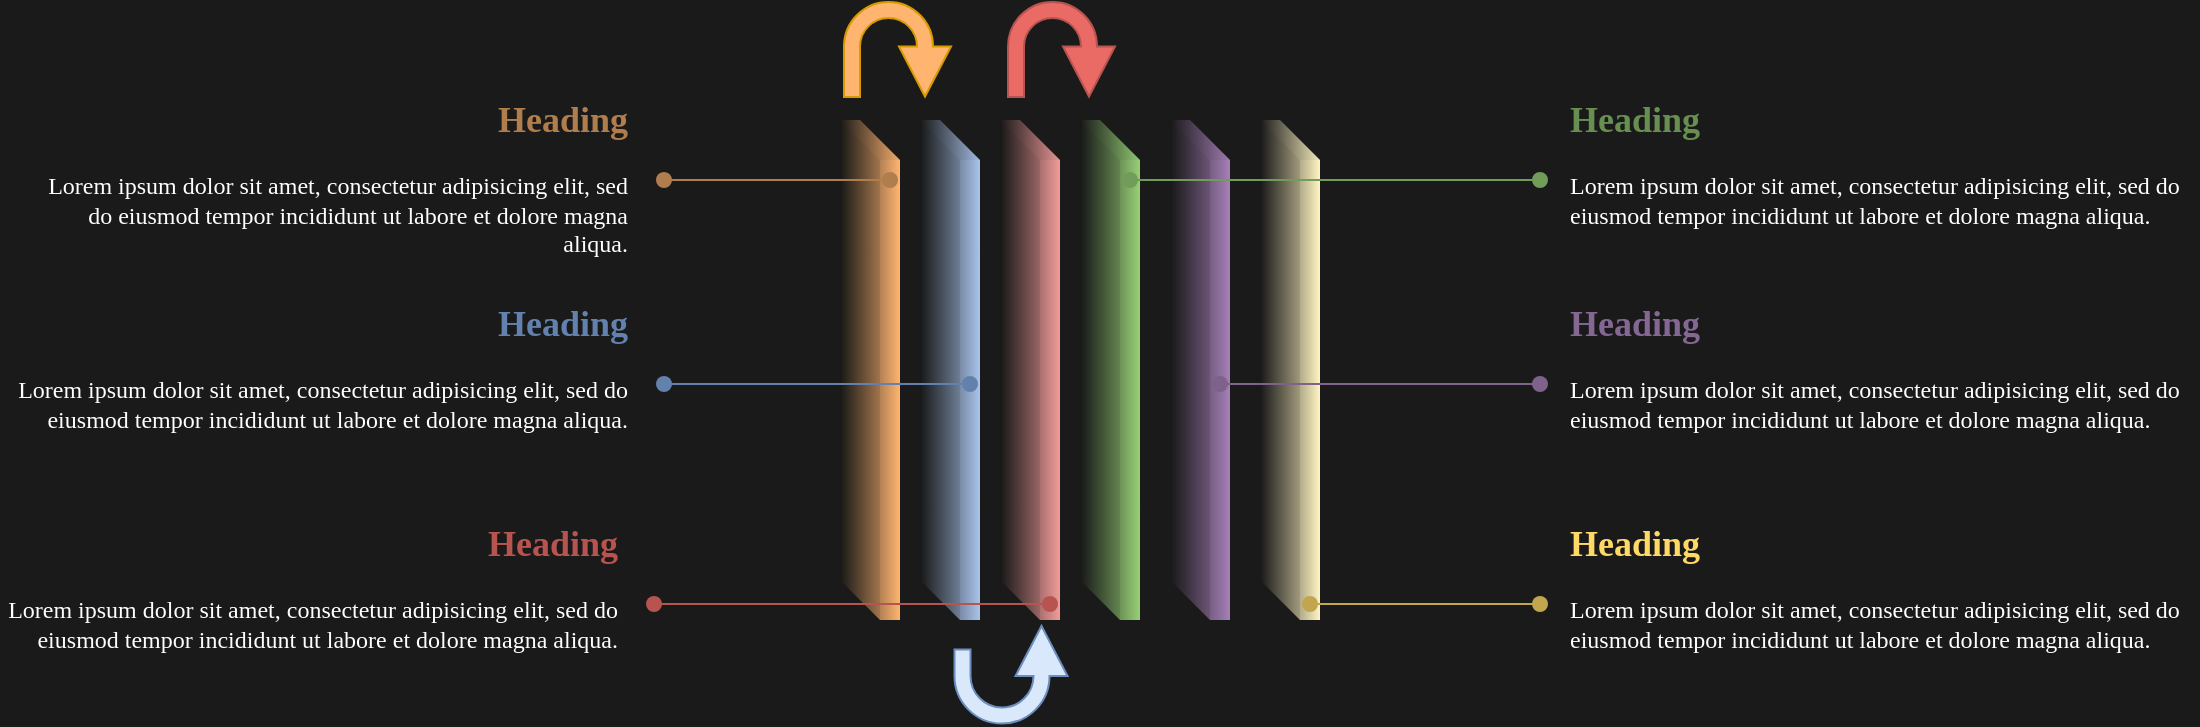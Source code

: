 <mxfile version="24.3.1" type="github">
  <diagram id="kF0ZCnfXTp-EgcWGSxLY" name="Page-1">
    <mxGraphModel dx="2074" dy="1121" grid="0" gridSize="10" guides="1" tooltips="1" connect="1" arrows="1" fold="1" page="1" pageScale="1" pageWidth="1169" pageHeight="827" background="#1A1A1A" math="0" shadow="0">
      <root>
        <mxCell id="0" />
        <mxCell id="1" parent="0" />
        <mxCell id="M_AykoBK8Z3wMHW0GZu6-1" value="" style="shape=cube;whiteSpace=wrap;html=1;boundedLbl=1;backgroundOutline=1;darkOpacity=0.05;darkOpacity2=0.1;shadow=0;sketch=0;fontFamily=Verdana;fontSize=12;fontColor=#FFFFFF;strokeColor=none;strokeWidth=7;fillColor=#A680B8;gradientColor=#1A1A1A;gradientDirection=west;" parent="1" vertex="1">
          <mxGeometry x="620" y="278" width="30" height="250" as="geometry" />
        </mxCell>
        <mxCell id="M_AykoBK8Z3wMHW0GZu6-2" value="" style="shape=cube;whiteSpace=wrap;html=1;boundedLbl=1;backgroundOutline=1;darkOpacity=0.05;darkOpacity2=0.1;shadow=0;sketch=0;fontFamily=Verdana;fontSize=12;fontColor=#FFFFFF;strokeColor=none;strokeWidth=7;fillColor=#F19C99;gradientColor=#1A1A1A;gradientDirection=west;" parent="1" vertex="1">
          <mxGeometry x="535" y="278" width="30" height="250" as="geometry" />
        </mxCell>
        <mxCell id="M_AykoBK8Z3wMHW0GZu6-3" value="" style="shape=cube;whiteSpace=wrap;html=1;boundedLbl=1;backgroundOutline=1;darkOpacity=0.05;darkOpacity2=0.1;shadow=0;sketch=0;fontFamily=Verdana;fontSize=12;fontColor=#FFFFFF;strokeColor=none;strokeWidth=7;fillColor=#97D077;gradientColor=#1A1A1A;gradientDirection=west;" parent="1" vertex="1">
          <mxGeometry x="575" y="278" width="30" height="250" as="geometry" />
        </mxCell>
        <mxCell id="M_AykoBK8Z3wMHW0GZu6-4" value="" style="shape=cube;whiteSpace=wrap;html=1;boundedLbl=1;backgroundOutline=1;darkOpacity=0.05;darkOpacity2=0.1;shadow=0;sketch=0;fontFamily=Verdana;fontSize=12;fontColor=#FFFFFF;strokeColor=none;strokeWidth=7;fillColor=#A9C4EB;gradientColor=#1A1A1A;gradientDirection=west;" parent="1" vertex="1">
          <mxGeometry x="495" y="278" width="30" height="250" as="geometry" />
        </mxCell>
        <mxCell id="M_AykoBK8Z3wMHW0GZu6-5" value="" style="shape=cube;whiteSpace=wrap;html=1;boundedLbl=1;backgroundOutline=1;darkOpacity=0.05;darkOpacity2=0.1;shadow=0;sketch=0;fontFamily=Verdana;fontSize=12;fontColor=#FFFFFF;strokeColor=none;strokeWidth=7;fillColor=#FFB570;gradientColor=#1A1A1A;gradientDirection=west;" parent="1" vertex="1">
          <mxGeometry x="455" y="278" width="30" height="250" as="geometry" />
        </mxCell>
        <mxCell id="M_AykoBK8Z3wMHW0GZu6-6" value="" style="shape=cube;whiteSpace=wrap;html=1;boundedLbl=1;backgroundOutline=1;darkOpacity=0.05;darkOpacity2=0.1;shadow=0;sketch=0;fontFamily=Verdana;fontSize=12;fontColor=#FFFFFF;strokeColor=none;strokeWidth=7;fillColor=#FFF4C3;gradientColor=#1A1A1A;gradientDirection=west;" parent="1" vertex="1">
          <mxGeometry x="665" y="278" width="30" height="250" as="geometry" />
        </mxCell>
        <mxCell id="M_AykoBK8Z3wMHW0GZu6-7" value="" style="shape=waypoint;sketch=0;fillStyle=solid;size=6;pointerEvents=1;points=[];fillColor=none;resizable=0;rotatable=0;perimeter=centerPerimeter;snapToPoint=1;shadow=0;fontFamily=Verdana;fontSize=12;fontColor=#FFFFFF;strokeColor=#719C59;strokeWidth=2;" parent="1" vertex="1">
          <mxGeometry x="580" y="288" width="40" height="40" as="geometry" />
        </mxCell>
        <mxCell id="M_AykoBK8Z3wMHW0GZu6-8" value="" style="shape=waypoint;sketch=0;fillStyle=solid;size=6;pointerEvents=1;points=[];fillColor=none;resizable=0;rotatable=0;perimeter=centerPerimeter;snapToPoint=1;shadow=0;fontFamily=Verdana;fontSize=12;fontColor=#FFFFFF;strokeColor=#7F628C;strokeWidth=2;" parent="1" vertex="1">
          <mxGeometry x="625" y="390" width="40" height="40" as="geometry" />
        </mxCell>
        <mxCell id="M_AykoBK8Z3wMHW0GZu6-9" value="" style="shape=waypoint;sketch=0;fillStyle=solid;size=6;pointerEvents=1;points=[];fillColor=none;resizable=0;rotatable=0;perimeter=centerPerimeter;snapToPoint=1;shadow=0;fontFamily=Verdana;fontSize=12;fontColor=#FFFFFF;strokeColor=#C2A54E;strokeWidth=2;" parent="1" vertex="1">
          <mxGeometry x="670" y="500" width="40" height="40" as="geometry" />
        </mxCell>
        <mxCell id="M_AykoBK8Z3wMHW0GZu6-10" value="" style="shape=waypoint;sketch=0;fillStyle=solid;size=6;pointerEvents=1;points=[];fillColor=none;resizable=0;rotatable=0;perimeter=centerPerimeter;snapToPoint=1;shadow=0;fontFamily=Verdana;fontSize=12;fontColor=#FFFFFF;strokeColor=#B85450;strokeWidth=2;" parent="1" vertex="1">
          <mxGeometry x="540" y="500" width="40" height="40" as="geometry" />
        </mxCell>
        <mxCell id="M_AykoBK8Z3wMHW0GZu6-11" value="" style="shape=waypoint;sketch=0;fillStyle=solid;size=6;pointerEvents=1;points=[];fillColor=none;resizable=0;rotatable=0;perimeter=centerPerimeter;snapToPoint=1;shadow=0;fontFamily=Verdana;fontSize=12;fontColor=#FFFFFF;strokeColor=#6281AD;strokeWidth=2;" parent="1" vertex="1">
          <mxGeometry x="500" y="390" width="40" height="40" as="geometry" />
        </mxCell>
        <mxCell id="M_AykoBK8Z3wMHW0GZu6-12" value="" style="shape=waypoint;sketch=0;fillStyle=solid;size=6;pointerEvents=1;points=[];fillColor=none;resizable=0;rotatable=0;perimeter=centerPerimeter;snapToPoint=1;shadow=0;fontFamily=Verdana;fontSize=12;fontColor=#FFFFFF;strokeColor=#B07D4D;strokeWidth=2;" parent="1" vertex="1">
          <mxGeometry x="460" y="288" width="40" height="40" as="geometry" />
        </mxCell>
        <mxCell id="M_AykoBK8Z3wMHW0GZu6-13" value="" style="endArrow=none;html=1;rounded=0;fontFamily=Verdana;fontSize=12;fontColor=#FFFFFF;strokeColor=#719C59;startArrow=none;" parent="1" source="M_AykoBK8Z3wMHW0GZu6-14" edge="1">
          <mxGeometry width="50" height="50" relative="1" as="geometry">
            <mxPoint x="595" y="648" as="sourcePoint" />
            <mxPoint x="805" y="308" as="targetPoint" />
          </mxGeometry>
        </mxCell>
        <mxCell id="M_AykoBK8Z3wMHW0GZu6-14" value="" style="shape=waypoint;sketch=0;fillStyle=solid;size=6;pointerEvents=1;points=[];fillColor=none;resizable=0;rotatable=0;perimeter=centerPerimeter;snapToPoint=1;shadow=0;fontFamily=Verdana;fontSize=12;fontColor=#FFFFFF;strokeColor=#719C59;strokeWidth=2;" parent="1" vertex="1">
          <mxGeometry x="785" y="288" width="40" height="40" as="geometry" />
        </mxCell>
        <mxCell id="M_AykoBK8Z3wMHW0GZu6-15" value="" style="endArrow=none;html=1;rounded=0;fontFamily=Verdana;fontSize=12;fontColor=#FFFFFF;strokeColor=#719C59;" parent="1" source="M_AykoBK8Z3wMHW0GZu6-7" edge="1">
          <mxGeometry width="50" height="50" relative="1" as="geometry">
            <mxPoint x="600" y="308" as="sourcePoint" />
            <mxPoint x="805" y="308" as="targetPoint" />
          </mxGeometry>
        </mxCell>
        <mxCell id="M_AykoBK8Z3wMHW0GZu6-16" value="" style="endArrow=none;html=1;rounded=0;fontFamily=Verdana;fontSize=12;fontColor=#FFFFFF;strokeColor=#7F628C;entryX=0.45;entryY=0.575;entryDx=0;entryDy=0;entryPerimeter=0;exitX=0.45;exitY=0.55;exitDx=0;exitDy=0;exitPerimeter=0;" parent="1" source="M_AykoBK8Z3wMHW0GZu6-8" target="M_AykoBK8Z3wMHW0GZu6-17" edge="1">
          <mxGeometry width="50" height="50" relative="1" as="geometry">
            <mxPoint x="595" y="690" as="sourcePoint" />
            <mxPoint x="785" y="430" as="targetPoint" />
          </mxGeometry>
        </mxCell>
        <mxCell id="M_AykoBK8Z3wMHW0GZu6-17" value="" style="shape=waypoint;sketch=0;fillStyle=solid;size=6;pointerEvents=1;points=[];fillColor=none;resizable=0;rotatable=0;perimeter=centerPerimeter;snapToPoint=1;shadow=0;fontFamily=Verdana;fontSize=12;fontColor=#FFFFFF;strokeColor=#7F628C;strokeWidth=2;" parent="1" vertex="1">
          <mxGeometry x="785" y="390" width="40" height="40" as="geometry" />
        </mxCell>
        <mxCell id="M_AykoBK8Z3wMHW0GZu6-18" value="" style="endArrow=none;html=1;rounded=0;fontFamily=Verdana;fontSize=12;fontColor=#FFFFFF;strokeColor=#C2A54E;" parent="1" source="M_AykoBK8Z3wMHW0GZu6-19" target="M_AykoBK8Z3wMHW0GZu6-9" edge="1">
          <mxGeometry width="50" height="50" relative="1" as="geometry">
            <mxPoint x="595" y="709" as="sourcePoint" />
            <mxPoint x="645" y="659" as="targetPoint" />
          </mxGeometry>
        </mxCell>
        <mxCell id="M_AykoBK8Z3wMHW0GZu6-19" value="" style="shape=waypoint;sketch=0;fillStyle=solid;size=6;pointerEvents=1;points=[];fillColor=none;resizable=0;rotatable=0;perimeter=centerPerimeter;snapToPoint=1;shadow=0;fontFamily=Verdana;fontSize=12;fontColor=#FFFFFF;strokeColor=#C2A54E;strokeWidth=2;" parent="1" vertex="1">
          <mxGeometry x="785" y="500" width="40" height="40" as="geometry" />
        </mxCell>
        <mxCell id="M_AykoBK8Z3wMHW0GZu6-20" value="&lt;h2&gt;&lt;font color=&quot;#688f52&quot;&gt;Heading&lt;/font&gt;&lt;/h2&gt;&lt;p&gt;Lorem ipsum dolor sit amet, consectetur adipisicing elit, sed do eiusmod tempor incididunt ut labore et dolore magna aliqua.&lt;/p&gt;" style="text;html=1;strokeColor=none;fillColor=none;spacing=5;spacingTop=-20;whiteSpace=wrap;overflow=hidden;rounded=0;shadow=0;sketch=0;fontFamily=Verdana;fontSize=12;fontColor=#FFFFFF;" parent="1" vertex="1">
          <mxGeometry x="815" y="263" width="319" height="90" as="geometry" />
        </mxCell>
        <mxCell id="M_AykoBK8Z3wMHW0GZu6-21" value="&lt;h2&gt;&lt;font color=&quot;#856794&quot;&gt;Heading&lt;/font&gt;&lt;/h2&gt;&lt;p&gt;Lorem ipsum dolor sit amet, consectetur adipisicing elit, sed do eiusmod tempor incididunt ut labore et dolore magna aliqua.&lt;/p&gt;" style="text;html=1;strokeColor=none;fillColor=none;spacing=5;spacingTop=-20;whiteSpace=wrap;overflow=hidden;rounded=0;shadow=0;sketch=0;fontFamily=Verdana;fontSize=12;fontColor=#FFFFFF;" parent="1" vertex="1">
          <mxGeometry x="815" y="365" width="317" height="90" as="geometry" />
        </mxCell>
        <mxCell id="M_AykoBK8Z3wMHW0GZu6-22" value="&lt;h2&gt;&lt;font color=&quot;#ffd966&quot;&gt;Heading&lt;/font&gt;&lt;/h2&gt;&lt;p&gt;Lorem ipsum dolor sit amet, consectetur adipisicing elit, sed do eiusmod tempor incididunt ut labore et dolore magna aliqua.&lt;/p&gt;" style="text;html=1;strokeColor=none;fillColor=none;spacing=5;spacingTop=-20;whiteSpace=wrap;overflow=hidden;rounded=0;shadow=0;sketch=0;fontFamily=Verdana;fontSize=12;fontColor=#FFFFFF;" parent="1" vertex="1">
          <mxGeometry x="815" y="475" width="313" height="90" as="geometry" />
        </mxCell>
        <mxCell id="M_AykoBK8Z3wMHW0GZu6-23" value="" style="endArrow=none;html=1;rounded=0;fontFamily=Verdana;fontSize=12;fontColor=#FFFFFF;strokeColor=#B85450;" parent="1" source="M_AykoBK8Z3wMHW0GZu6-24" target="M_AykoBK8Z3wMHW0GZu6-10" edge="1">
          <mxGeometry width="50" height="50" relative="1" as="geometry">
            <mxPoint x="334" y="579" as="sourcePoint" />
            <mxPoint x="555" y="520" as="targetPoint" />
          </mxGeometry>
        </mxCell>
        <mxCell id="M_AykoBK8Z3wMHW0GZu6-24" value="" style="shape=waypoint;sketch=0;fillStyle=solid;size=6;pointerEvents=1;points=[];fillColor=none;resizable=0;rotatable=0;perimeter=centerPerimeter;snapToPoint=1;shadow=0;fontFamily=Verdana;fontSize=12;fontColor=#FFFFFF;strokeColor=#B85450;strokeWidth=2;" parent="1" vertex="1">
          <mxGeometry x="342" y="500" width="40" height="40" as="geometry" />
        </mxCell>
        <mxCell id="M_AykoBK8Z3wMHW0GZu6-25" value="" style="shape=waypoint;sketch=0;fillStyle=solid;size=6;pointerEvents=1;points=[];fillColor=none;resizable=0;rotatable=0;perimeter=centerPerimeter;snapToPoint=1;shadow=0;fontFamily=Verdana;fontSize=12;fontColor=#FFFFFF;strokeColor=#6281AD;strokeWidth=2;" parent="1" vertex="1">
          <mxGeometry x="347" y="390" width="40" height="40" as="geometry" />
        </mxCell>
        <mxCell id="M_AykoBK8Z3wMHW0GZu6-26" value="" style="shape=waypoint;sketch=0;fillStyle=solid;size=6;pointerEvents=1;points=[];fillColor=none;resizable=0;rotatable=0;perimeter=centerPerimeter;snapToPoint=1;shadow=0;fontFamily=Verdana;fontSize=12;fontColor=#FFFFFF;strokeColor=#B07D4D;strokeWidth=2;" parent="1" vertex="1">
          <mxGeometry x="347" y="288" width="40" height="40" as="geometry" />
        </mxCell>
        <mxCell id="M_AykoBK8Z3wMHW0GZu6-27" value="" style="endArrow=none;html=1;rounded=0;fontFamily=Verdana;fontSize=12;fontColor=#FFFFFF;strokeColor=#6281AD;" parent="1" source="M_AykoBK8Z3wMHW0GZu6-25" target="M_AykoBK8Z3wMHW0GZu6-11" edge="1">
          <mxGeometry width="50" height="50" relative="1" as="geometry">
            <mxPoint x="644" y="644" as="sourcePoint" />
            <mxPoint x="694" y="594" as="targetPoint" />
          </mxGeometry>
        </mxCell>
        <mxCell id="M_AykoBK8Z3wMHW0GZu6-28" value="" style="endArrow=none;html=1;rounded=0;fontFamily=Verdana;fontSize=12;fontColor=#FFFFFF;strokeColor=#B07D4D;" parent="1" source="M_AykoBK8Z3wMHW0GZu6-26" target="M_AykoBK8Z3wMHW0GZu6-12" edge="1">
          <mxGeometry width="50" height="50" relative="1" as="geometry">
            <mxPoint x="644" y="432" as="sourcePoint" />
            <mxPoint x="694" y="382" as="targetPoint" />
          </mxGeometry>
        </mxCell>
        <mxCell id="M_AykoBK8Z3wMHW0GZu6-29" value="&lt;h2&gt;&lt;font color=&quot;#b85450&quot;&gt;Heading&lt;/font&gt;&lt;/h2&gt;&lt;p&gt;Lorem ipsum dolor sit amet, consectetur adipisicing elit, sed do eiusmod tempor incididunt ut labore et dolore magna aliqua.&lt;/p&gt;" style="text;html=1;strokeColor=none;fillColor=none;spacing=5;spacingTop=-20;whiteSpace=wrap;overflow=hidden;rounded=0;shadow=0;sketch=0;fontFamily=Verdana;fontSize=12;fontColor=#FFFFFF;align=right;" parent="1" vertex="1">
          <mxGeometry x="35" y="475" width="314" height="90" as="geometry" />
        </mxCell>
        <mxCell id="M_AykoBK8Z3wMHW0GZu6-30" value="&lt;h2&gt;&lt;font color=&quot;#6281ad&quot;&gt;Heading&lt;/font&gt;&lt;/h2&gt;&lt;p&gt;Lorem ipsum dolor sit amet, consectetur adipisicing elit, sed do eiusmod tempor incididunt ut labore et dolore magna aliqua.&lt;/p&gt;" style="text;html=1;strokeColor=none;fillColor=none;spacing=5;spacingTop=-20;whiteSpace=wrap;overflow=hidden;rounded=0;shadow=0;sketch=0;fontFamily=Verdana;fontSize=12;fontColor=#FFFFFF;align=right;" parent="1" vertex="1">
          <mxGeometry x="35" y="365" width="319" height="90" as="geometry" />
        </mxCell>
        <mxCell id="M_AykoBK8Z3wMHW0GZu6-31" value="&lt;h2&gt;&lt;font color=&quot;#b07d4d&quot;&gt;Heading&lt;/font&gt;&lt;/h2&gt;&lt;p&gt;Lorem ipsum dolor sit amet, consectetur adipisicing elit, sed do eiusmod tempor incididunt ut labore et dolore magna aliqua.&lt;/p&gt;" style="text;html=1;strokeColor=none;fillColor=none;spacing=5;spacingTop=-20;whiteSpace=wrap;overflow=hidden;rounded=0;shadow=0;sketch=0;fontFamily=Verdana;fontSize=12;fontColor=#FFFFFF;align=right;" parent="1" vertex="1">
          <mxGeometry x="44" y="263" width="310" height="90" as="geometry" />
        </mxCell>
        <mxCell id="68fyTrOjilLXOY9agqW9-1" value="" style="html=1;shadow=0;dashed=0;align=center;verticalAlign=middle;shape=mxgraph.arrows2.uTurnArrow;dy=4;arrowHead=26;dx2=25;rotation=90;fillColor=#FFB570;strokeColor=#d79b00;" vertex="1" parent="1">
          <mxGeometry x="460" y="216" width="47.5" height="53.5" as="geometry" />
        </mxCell>
        <mxCell id="68fyTrOjilLXOY9agqW9-2" value="" style="html=1;shadow=0;dashed=0;align=center;verticalAlign=middle;shape=mxgraph.arrows2.uTurnArrow;dy=4;arrowHead=26;dx2=25;rotation=-90;fillColor=#dae8fc;strokeColor=#6c8ebf;flipV=1;" vertex="1" parent="1">
          <mxGeometry x="522" y="533" width="37" height="56.5" as="geometry" />
        </mxCell>
        <mxCell id="68fyTrOjilLXOY9agqW9-5" value="" style="html=1;shadow=0;dashed=0;align=center;verticalAlign=middle;shape=mxgraph.arrows2.uTurnArrow;dy=4;arrowHead=26;dx2=25;rotation=90;fillColor=#EA6B66;strokeColor=#b85450;" vertex="1" parent="1">
          <mxGeometry x="542" y="216" width="47.5" height="53.5" as="geometry" />
        </mxCell>
      </root>
    </mxGraphModel>
  </diagram>
</mxfile>
